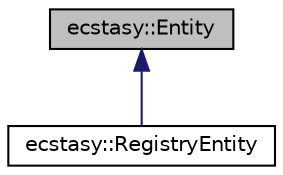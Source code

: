 digraph "ecstasy::Entity"
{
 // LATEX_PDF_SIZE
  edge [fontname="Helvetica",fontsize="10",labelfontname="Helvetica",labelfontsize="10"];
  node [fontname="Helvetica",fontsize="10",shape=record];
  Node1 [label="ecstasy::Entity",height=0.2,width=0.4,color="black", fillcolor="grey75", style="filled", fontcolor="black",tooltip="Encapsulate an index to an entity."];
  Node1 -> Node2 [dir="back",color="midnightblue",fontsize="10",style="solid",fontname="Helvetica"];
  Node2 [label="ecstasy::RegistryEntity",height=0.2,width=0.4,color="black", fillcolor="white", style="filled",URL="$classecstasy_1_1_registry_entity.html",tooltip="Entity containing a reference to the registry."];
}
